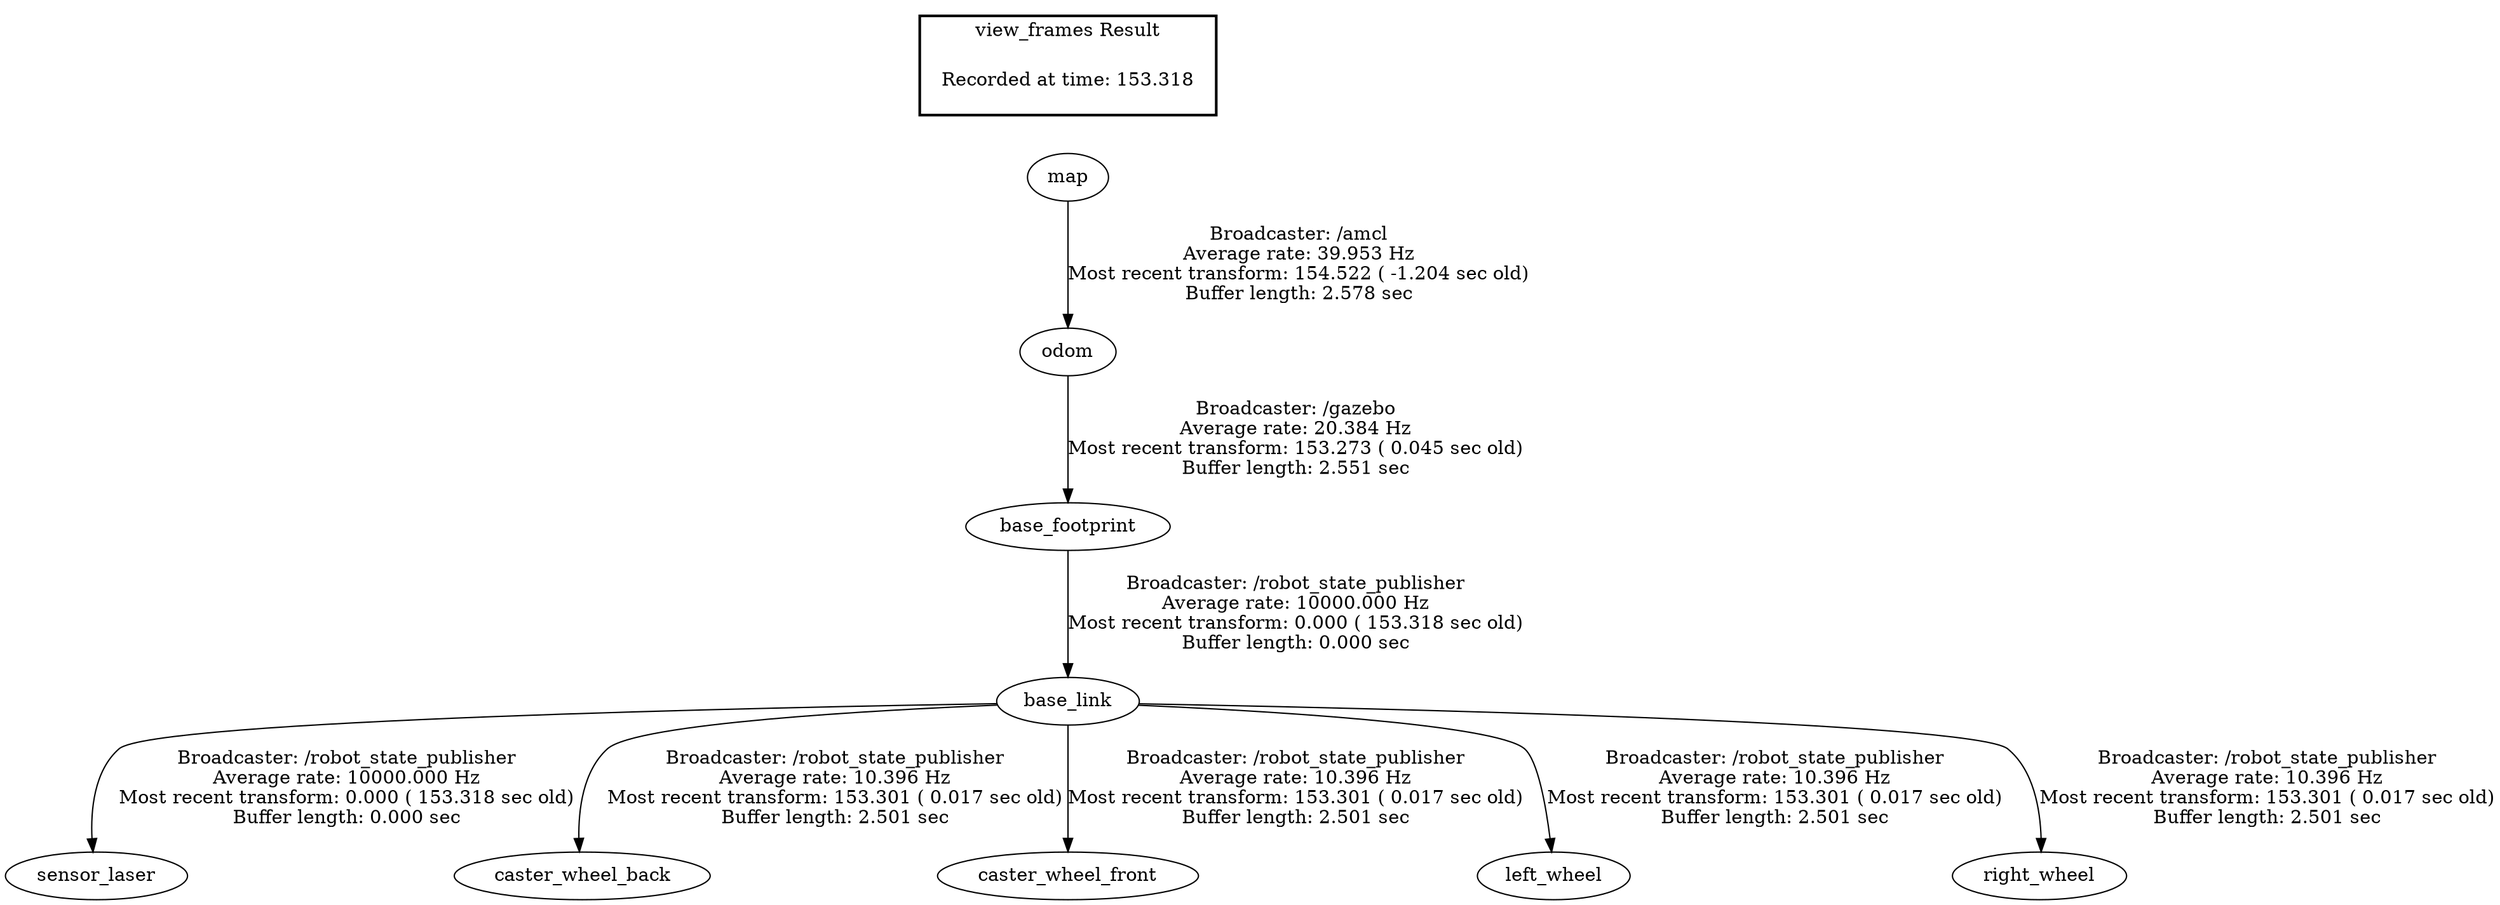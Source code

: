 digraph G {
"base_footprint" -> "base_link"[label="Broadcaster: /robot_state_publisher\nAverage rate: 10000.000 Hz\nMost recent transform: 0.000 ( 153.318 sec old)\nBuffer length: 0.000 sec\n"];
"odom" -> "base_footprint"[label="Broadcaster: /gazebo\nAverage rate: 20.384 Hz\nMost recent transform: 153.273 ( 0.045 sec old)\nBuffer length: 2.551 sec\n"];
"base_link" -> "sensor_laser"[label="Broadcaster: /robot_state_publisher\nAverage rate: 10000.000 Hz\nMost recent transform: 0.000 ( 153.318 sec old)\nBuffer length: 0.000 sec\n"];
"map" -> "odom"[label="Broadcaster: /amcl\nAverage rate: 39.953 Hz\nMost recent transform: 154.522 ( -1.204 sec old)\nBuffer length: 2.578 sec\n"];
"base_link" -> "caster_wheel_back"[label="Broadcaster: /robot_state_publisher\nAverage rate: 10.396 Hz\nMost recent transform: 153.301 ( 0.017 sec old)\nBuffer length: 2.501 sec\n"];
"base_link" -> "caster_wheel_front"[label="Broadcaster: /robot_state_publisher\nAverage rate: 10.396 Hz\nMost recent transform: 153.301 ( 0.017 sec old)\nBuffer length: 2.501 sec\n"];
"base_link" -> "left_wheel"[label="Broadcaster: /robot_state_publisher\nAverage rate: 10.396 Hz\nMost recent transform: 153.301 ( 0.017 sec old)\nBuffer length: 2.501 sec\n"];
"base_link" -> "right_wheel"[label="Broadcaster: /robot_state_publisher\nAverage rate: 10.396 Hz\nMost recent transform: 153.301 ( 0.017 sec old)\nBuffer length: 2.501 sec\n"];
edge [style=invis];
 subgraph cluster_legend { style=bold; color=black; label ="view_frames Result";
"Recorded at time: 153.318"[ shape=plaintext ] ;
 }->"map";
}